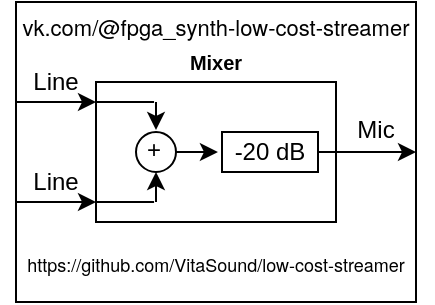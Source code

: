 <mxfile version="12.1.3" type="device" pages="1"><diagram id="6kpQ2Wq4zagug5_aHZ4h" name="Page-1"><mxGraphModel dx="548" dy="306" grid="1" gridSize="10" guides="1" tooltips="1" connect="1" arrows="1" fold="1" page="1" pageScale="1" pageWidth="827" pageHeight="1169" math="0" shadow="0"><root><mxCell id="0"/><mxCell id="1" parent="0"/><mxCell id="tiGnD8yeCPKtcIH1Y50M-22" value="" style="rounded=0;whiteSpace=wrap;html=1;fontSize=10;" parent="1" vertex="1"><mxGeometry x="100" y="60" width="200" height="150" as="geometry"/></mxCell><mxCell id="tiGnD8yeCPKtcIH1Y50M-1" value="" style="endArrow=classic;html=1;" parent="1" edge="1"><mxGeometry width="50" height="50" relative="1" as="geometry"><mxPoint x="100" y="110" as="sourcePoint"/><mxPoint x="140" y="110" as="targetPoint"/></mxGeometry></mxCell><mxCell id="tiGnD8yeCPKtcIH1Y50M-3" value="Line" style="text;html=1;strokeColor=none;fillColor=none;align=center;verticalAlign=middle;whiteSpace=wrap;rounded=0;" parent="1" vertex="1"><mxGeometry x="100" y="90" width="40" height="20" as="geometry"/></mxCell><mxCell id="tiGnD8yeCPKtcIH1Y50M-4" value="" style="endArrow=classic;html=1;" parent="1" edge="1"><mxGeometry width="50" height="50" relative="1" as="geometry"><mxPoint x="100" y="160" as="sourcePoint"/><mxPoint x="140" y="160" as="targetPoint"/></mxGeometry></mxCell><mxCell id="tiGnD8yeCPKtcIH1Y50M-5" value="Line" style="text;html=1;strokeColor=none;fillColor=none;align=center;verticalAlign=middle;whiteSpace=wrap;rounded=0;" parent="1" vertex="1"><mxGeometry x="100" y="140" width="40" height="20" as="geometry"/></mxCell><mxCell id="tiGnD8yeCPKtcIH1Y50M-6" value="" style="rounded=0;whiteSpace=wrap;html=1;" parent="1" vertex="1"><mxGeometry x="140" y="100" width="120" height="70" as="geometry"/></mxCell><mxCell id="tiGnD8yeCPKtcIH1Y50M-8" value="" style="ellipse;whiteSpace=wrap;html=1;aspect=fixed;" parent="1" vertex="1"><mxGeometry x="160" y="125" width="20" height="20" as="geometry"/></mxCell><mxCell id="tiGnD8yeCPKtcIH1Y50M-9" value="+" style="text;html=1;strokeColor=none;fillColor=none;align=center;verticalAlign=middle;whiteSpace=wrap;rounded=0;" parent="1" vertex="1"><mxGeometry x="149" y="123.5" width="40" height="20" as="geometry"/></mxCell><mxCell id="tiGnD8yeCPKtcIH1Y50M-11" value="" style="endArrow=none;html=1;entryX=0.242;entryY=0.143;entryDx=0;entryDy=0;entryPerimeter=0;" parent="1" target="tiGnD8yeCPKtcIH1Y50M-6" edge="1"><mxGeometry width="50" height="50" relative="1" as="geometry"><mxPoint x="140" y="110" as="sourcePoint"/><mxPoint x="190" y="60" as="targetPoint"/></mxGeometry></mxCell><mxCell id="tiGnD8yeCPKtcIH1Y50M-12" value="" style="endArrow=none;html=1;entryX=0.242;entryY=0.143;entryDx=0;entryDy=0;entryPerimeter=0;" parent="1" edge="1"><mxGeometry width="50" height="50" relative="1" as="geometry"><mxPoint x="140" y="160" as="sourcePoint"/><mxPoint x="169.04" y="160.01" as="targetPoint"/></mxGeometry></mxCell><mxCell id="tiGnD8yeCPKtcIH1Y50M-13" value="" style="endArrow=classic;html=1;entryX=0.525;entryY=0.025;entryDx=0;entryDy=0;entryPerimeter=0;" parent="1" target="tiGnD8yeCPKtcIH1Y50M-9" edge="1"><mxGeometry width="50" height="50" relative="1" as="geometry"><mxPoint x="170" y="110" as="sourcePoint"/><mxPoint x="120" y="190" as="targetPoint"/></mxGeometry></mxCell><mxCell id="tiGnD8yeCPKtcIH1Y50M-14" value="" style="endArrow=classic;html=1;entryX=0.5;entryY=1;entryDx=0;entryDy=0;" parent="1" target="tiGnD8yeCPKtcIH1Y50M-8" edge="1"><mxGeometry width="50" height="50" relative="1" as="geometry"><mxPoint x="170" y="160" as="sourcePoint"/><mxPoint x="120" y="190" as="targetPoint"/></mxGeometry></mxCell><mxCell id="tiGnD8yeCPKtcIH1Y50M-15" value="" style="endArrow=classic;html=1;exitX=0.775;exitY=0.575;exitDx=0;exitDy=0;exitPerimeter=0;entryX=0.508;entryY=0.5;entryDx=0;entryDy=0;entryPerimeter=0;" parent="1" source="tiGnD8yeCPKtcIH1Y50M-9" target="tiGnD8yeCPKtcIH1Y50M-6" edge="1"><mxGeometry width="50" height="50" relative="1" as="geometry"><mxPoint x="70" y="240" as="sourcePoint"/><mxPoint x="120" y="190" as="targetPoint"/></mxGeometry></mxCell><mxCell id="tiGnD8yeCPKtcIH1Y50M-16" value="" style="rounded=0;whiteSpace=wrap;html=1;" parent="1" vertex="1"><mxGeometry x="203" y="125" width="48" height="20" as="geometry"/></mxCell><mxCell id="tiGnD8yeCPKtcIH1Y50M-17" value="" style="endArrow=classic;html=1;exitX=1;exitY=0.5;exitDx=0;exitDy=0;" parent="1" source="tiGnD8yeCPKtcIH1Y50M-16" edge="1"><mxGeometry width="50" height="50" relative="1" as="geometry"><mxPoint x="70" y="240" as="sourcePoint"/><mxPoint x="300" y="135" as="targetPoint"/></mxGeometry></mxCell><mxCell id="tiGnD8yeCPKtcIH1Y50M-18" value="-20 dB" style="text;html=1;strokeColor=none;fillColor=none;align=center;verticalAlign=middle;whiteSpace=wrap;rounded=0;" parent="1" vertex="1"><mxGeometry x="207" y="125" width="40" height="20" as="geometry"/></mxCell><mxCell id="tiGnD8yeCPKtcIH1Y50M-19" value="Mic" style="text;html=1;strokeColor=none;fillColor=none;align=center;verticalAlign=middle;whiteSpace=wrap;rounded=0;" parent="1" vertex="1"><mxGeometry x="260" y="113.5" width="40" height="20" as="geometry"/></mxCell><mxCell id="tiGnD8yeCPKtcIH1Y50M-20" value="&lt;p class=&quot;p1&quot; style=&quot;margin: 0px ; font-stretch: normal ; line-height: normal ; font-family: &amp;#34;helvetica neue&amp;#34;&quot;&gt;&lt;font style=&quot;font-size: 9px&quot;&gt;https://github.com/VitaSound/low-cost-streamer&lt;/font&gt;&lt;/p&gt;" style="text;html=1;strokeColor=none;fillColor=none;align=center;verticalAlign=middle;whiteSpace=wrap;rounded=0;fontSize=10;" parent="1" vertex="1"><mxGeometry x="100" y="180" width="200" height="20" as="geometry"/></mxCell><mxCell id="tiGnD8yeCPKtcIH1Y50M-21" value="&lt;p class=&quot;p1&quot; style=&quot;margin: 0px; font-stretch: normal; font-size: 11px; line-height: normal; font-family: &amp;quot;helvetica neue&amp;quot;;&quot;&gt;vk.com/@fpga_synth-low-cost-streamer&lt;/p&gt;" style="text;html=1;align=center;verticalAlign=middle;whiteSpace=wrap;rounded=0;fontSize=11;" parent="1" vertex="1"><mxGeometry x="100" y="61" width="200" height="20" as="geometry"/></mxCell><mxCell id="tiGnD8yeCPKtcIH1Y50M-23" value="&lt;b&gt;Mixer&lt;/b&gt;" style="text;html=1;strokeColor=none;fillColor=none;align=center;verticalAlign=middle;whiteSpace=wrap;rounded=0;fontSize=10;" parent="1" vertex="1"><mxGeometry x="140" y="80" width="120" height="20" as="geometry"/></mxCell></root></mxGraphModel></diagram></mxfile>